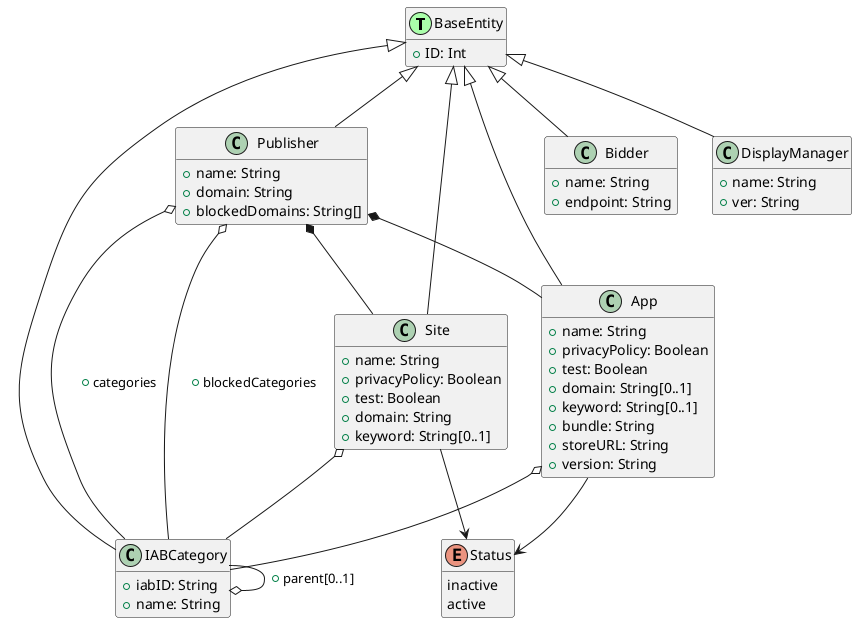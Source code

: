 @startuml

hide methods

class BaseEntity << (T,#AAFFAA)>> {
    +ID: Int
}
class App {
    +name: String
    +privacyPolicy: Boolean
    +test: Boolean
    +domain: String[0..1]
    +keyword: String[0..1]
    +bundle: String
    +storeURL: String
    +version: String
}
class Bidder {
    +name: String
    +endpoint: String
}
class DisplayManager {
    +name: String
    +ver: String
}
class Site {
    +name: String
    +privacyPolicy: Boolean
    +test: Boolean
    +domain: String
    +keyword: String[0..1]
}
class IABCategory {
    +iabID: String
    +name: String
}
class Publisher {
    +name: String
    +domain: String
    +blockedDomains: String[]
}

enum Status {
    inactive
    active
}

BaseEntity <|-- App
BaseEntity <|-- Bidder
BaseEntity <|-- DisplayManager
BaseEntity <|-- IABCategory
BaseEntity <|-- Publisher
BaseEntity <|-- Site

Publisher *-- Site
Publisher *-- App
Publisher o-- IABCategory: +blockedCategories
Publisher o-- IABCategory: +categories

Site o-- IABCategory
Site --> Status
App o-- IABCategory
App --> Status

IABCategory --o IABCategory: +parent[0..1]

@enduml
